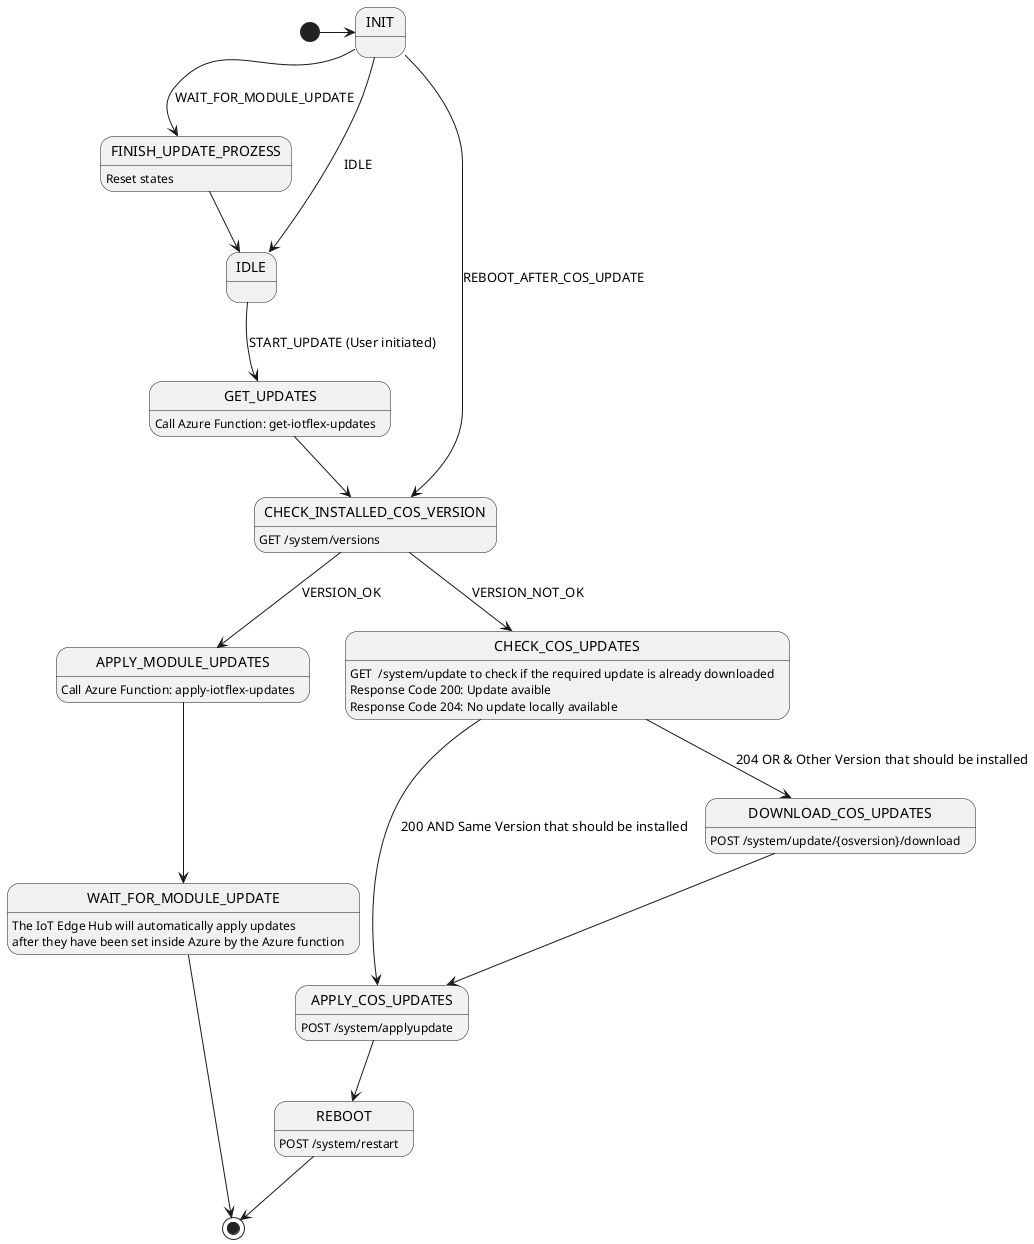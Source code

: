 @startuml COS Update

[*] -> INIT
INIT --> FINISH_UPDATE_PROZESS : WAIT_FOR_MODULE_UPDATE
INIT --> CHECK_INSTALLED_COS_VERSION : REBOOT_AFTER_COS_UPDATE
INIT --> IDLE : IDLE
IDLE --> GET_UPDATES : START_UPDATE (User initiated)
GET_UPDATES --> CHECK_INSTALLED_COS_VERSION
GET_UPDATES : Call Azure Function: get-iotflex-updates
CHECK_INSTALLED_COS_VERSION --> APPLY_MODULE_UPDATES : VERSION_OK
CHECK_INSTALLED_COS_VERSION : GET /system/versions
CHECK_INSTALLED_COS_VERSION --> CHECK_COS_UPDATES : VERSION_NOT_OK
CHECK_COS_UPDATES : GET  /system/update to check if the required update is already downloaded
CHECK_COS_UPDATES : Response Code 200: Update avaible
CHECK_COS_UPDATES : Response Code 204: No update locally available
CHECK_COS_UPDATES --> APPLY_COS_UPDATES : 200 AND Same Version that should be installed
APPLY_COS_UPDATES : POST /system/applyupdate 
CHECK_COS_UPDATES --> DOWNLOAD_COS_UPDATES : 204 OR & Other Version that should be installed
DOWNLOAD_COS_UPDATES : POST /system/update/{osversion}/download
DOWNLOAD_COS_UPDATES --> APPLY_COS_UPDATES
APPLY_COS_UPDATES --> REBOOT
REBOOT : POST /system/restart
REBOOT --> [*]
APPLY_MODULE_UPDATES --> WAIT_FOR_MODULE_UPDATE
APPLY_MODULE_UPDATES : Call Azure Function: apply-iotflex-updates
WAIT_FOR_MODULE_UPDATE : The IoT Edge Hub will automatically apply updates
WAIT_FOR_MODULE_UPDATE : after they have been set inside Azure by the Azure function
WAIT_FOR_MODULE_UPDATE --> [*]
FINISH_UPDATE_PROZESS : Reset states
FINISH_UPDATE_PROZESS --> IDLE

@enduml

